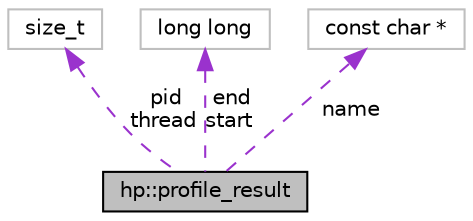 digraph "hp::profile_result"
{
 // INTERACTIVE_SVG=YES
 // LATEX_PDF_SIZE
  edge [fontname="Helvetica",fontsize="10",labelfontname="Helvetica",labelfontsize="10"];
  node [fontname="Helvetica",fontsize="10",shape=record];
  Node1 [label="hp::profile_result",height=0.2,width=0.4,color="black", fillcolor="grey75", style="filled", fontcolor="black",tooltip="Includes details of a profile result, such as start and end times."];
  Node2 -> Node1 [dir="back",color="darkorchid3",fontsize="10",style="dashed",label=" pid\nthread" ,fontname="Helvetica"];
  Node2 [label="size_t",height=0.2,width=0.4,color="grey75", fillcolor="white", style="filled",tooltip=" "];
  Node3 -> Node1 [dir="back",color="darkorchid3",fontsize="10",style="dashed",label=" end\nstart" ,fontname="Helvetica"];
  Node3 [label="long long",height=0.2,width=0.4,color="grey75", fillcolor="white", style="filled",tooltip=" "];
  Node4 -> Node1 [dir="back",color="darkorchid3",fontsize="10",style="dashed",label=" name" ,fontname="Helvetica"];
  Node4 [label="const char *",height=0.2,width=0.4,color="grey75", fillcolor="white", style="filled",tooltip=" "];
}
